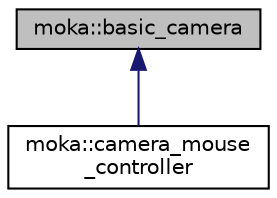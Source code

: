 digraph "moka::basic_camera"
{
 // LATEX_PDF_SIZE
  edge [fontname="Helvetica",fontsize="10",labelfontname="Helvetica",labelfontsize="10"];
  node [fontname="Helvetica",fontsize="10",shape=record];
  Node0 [label="moka::basic_camera",height=0.2,width=0.4,color="black", fillcolor="grey75", style="filled", fontcolor="black",tooltip="a very basic camera - contains only the necessary data members to get things drawing on your screen."];
  Node0 -> Node1 [dir="back",color="midnightblue",fontsize="10",style="solid",fontname="Helvetica"];
  Node1 [label="moka::camera_mouse\l_controller",height=0.2,width=0.4,color="black", fillcolor="white", style="filled",URL="$classmoka_1_1camera__mouse__controller.html",tooltip="A mouse-controlled camera."];
}
